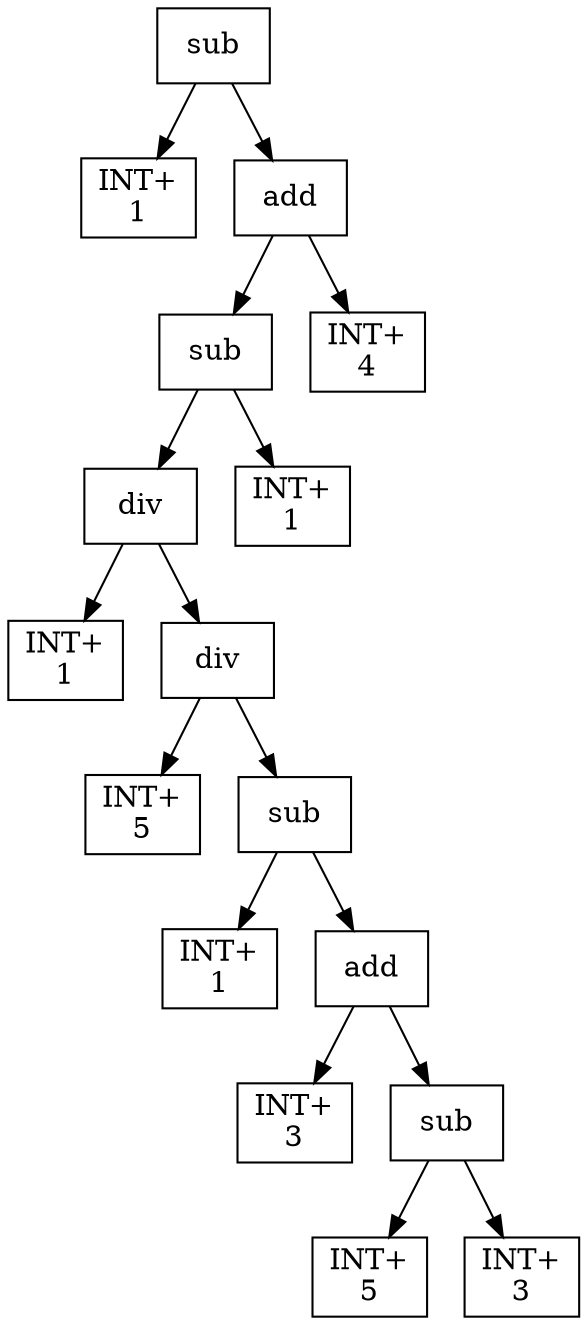 digraph expr {
  node [shape=box];
  n1 [label="sub"];
  n2 [label="INT+\n1"];
  n3 [label="add"];
  n4 [label="sub"];
  n5 [label="div"];
  n6 [label="INT+\n1"];
  n7 [label="div"];
  n8 [label="INT+\n5"];
  n9 [label="sub"];
  n10 [label="INT+\n1"];
  n11 [label="add"];
  n12 [label="INT+\n3"];
  n13 [label="sub"];
  n14 [label="INT+\n5"];
  n15 [label="INT+\n3"];
  n13 -> n14;
  n13 -> n15;
  n11 -> n12;
  n11 -> n13;
  n9 -> n10;
  n9 -> n11;
  n7 -> n8;
  n7 -> n9;
  n5 -> n6;
  n5 -> n7;
  n16 [label="INT+\n1"];
  n4 -> n5;
  n4 -> n16;
  n17 [label="INT+\n4"];
  n3 -> n4;
  n3 -> n17;
  n1 -> n2;
  n1 -> n3;
}